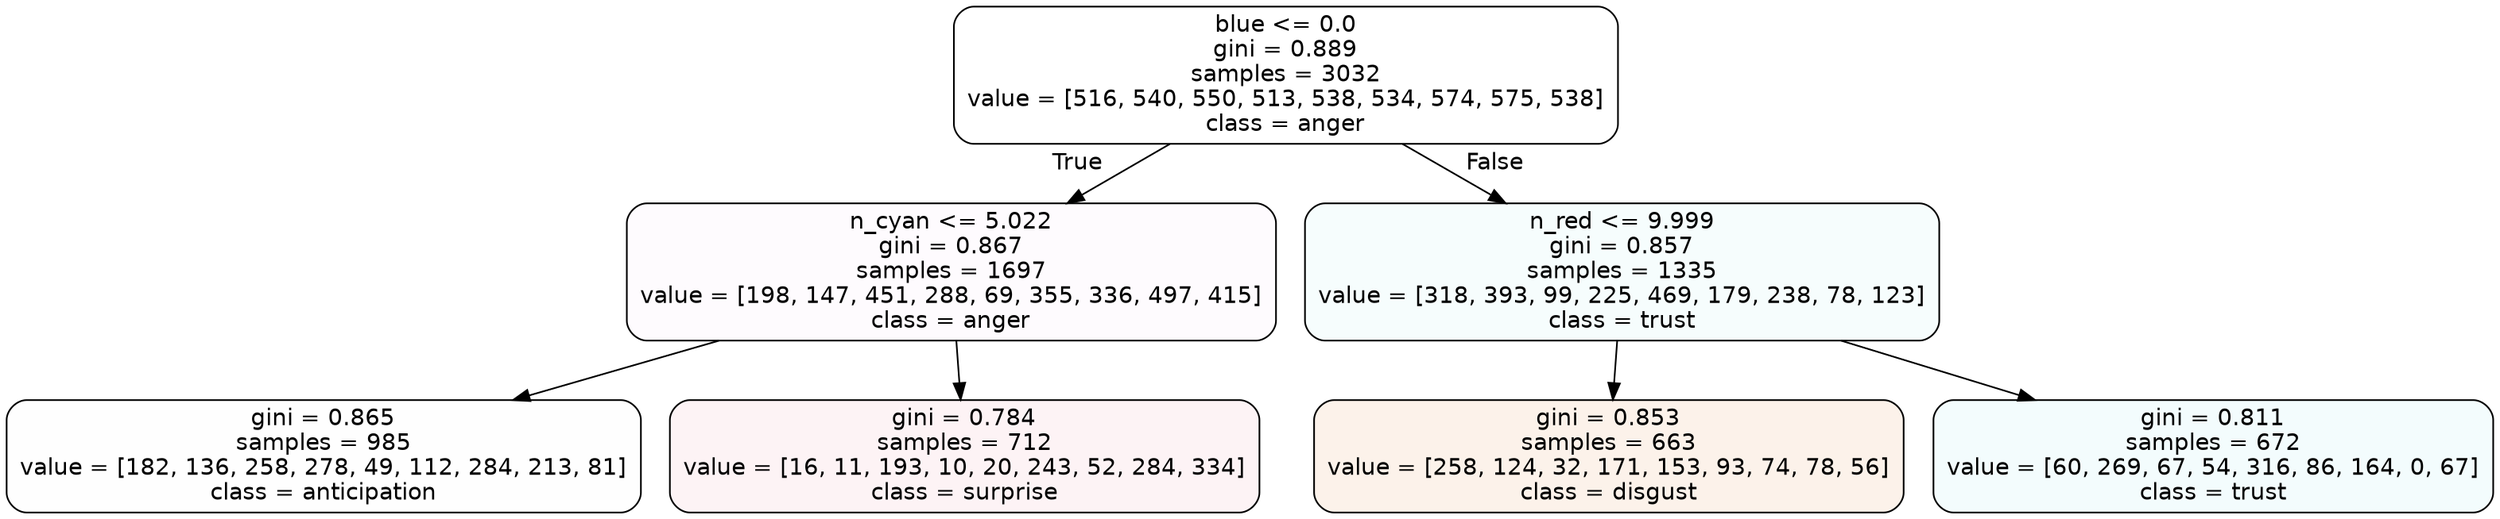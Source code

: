 digraph Tree {
node [shape=box, style="filled, rounded", color="black", fontname=helvetica] ;
edge [fontname=helvetica] ;
0 [label="blue <= 0.0\ngini = 0.889\nsamples = 3032\nvalue = [516, 540, 550, 513, 538, 534, 574, 575, 538]\nclass = anger", fillcolor="#e539d700"] ;
1 [label="n_cyan <= 5.022\ngini = 0.867\nsamples = 1697\nvalue = [198, 147, 451, 288, 69, 355, 336, 497, 415]\nclass = anger", fillcolor="#e539d705"] ;
0 -> 1 [labeldistance=2.5, labelangle=45, headlabel="True"] ;
2 [label="gini = 0.865\nsamples = 985\nvalue = [182, 136, 258, 278, 49, 112, 284, 213, 81]\nclass = anticipation", fillcolor="#8139e501"] ;
1 -> 2 ;
3 [label="gini = 0.784\nsamples = 712\nvalue = [16, 11, 193, 10, 20, 243, 52, 284, 334]\nclass = surprise", fillcolor="#e539640f"] ;
1 -> 3 ;
4 [label="n_red <= 9.999\ngini = 0.857\nsamples = 1335\nvalue = [318, 393, 99, 225, 469, 179, 238, 78, 123]\nclass = trust", fillcolor="#39d7e50b"] ;
0 -> 4 [labeldistance=2.5, labelangle=-45, headlabel="False"] ;
5 [label="gini = 0.853\nsamples = 663\nvalue = [258, 124, 32, 171, 153, 93, 74, 78, 56]\nclass = disgust", fillcolor="#e581391a"] ;
4 -> 5 ;
6 [label="gini = 0.811\nsamples = 672\nvalue = [60, 269, 67, 54, 316, 86, 164, 0, 67]\nclass = trust", fillcolor="#39d7e50f"] ;
4 -> 6 ;
}